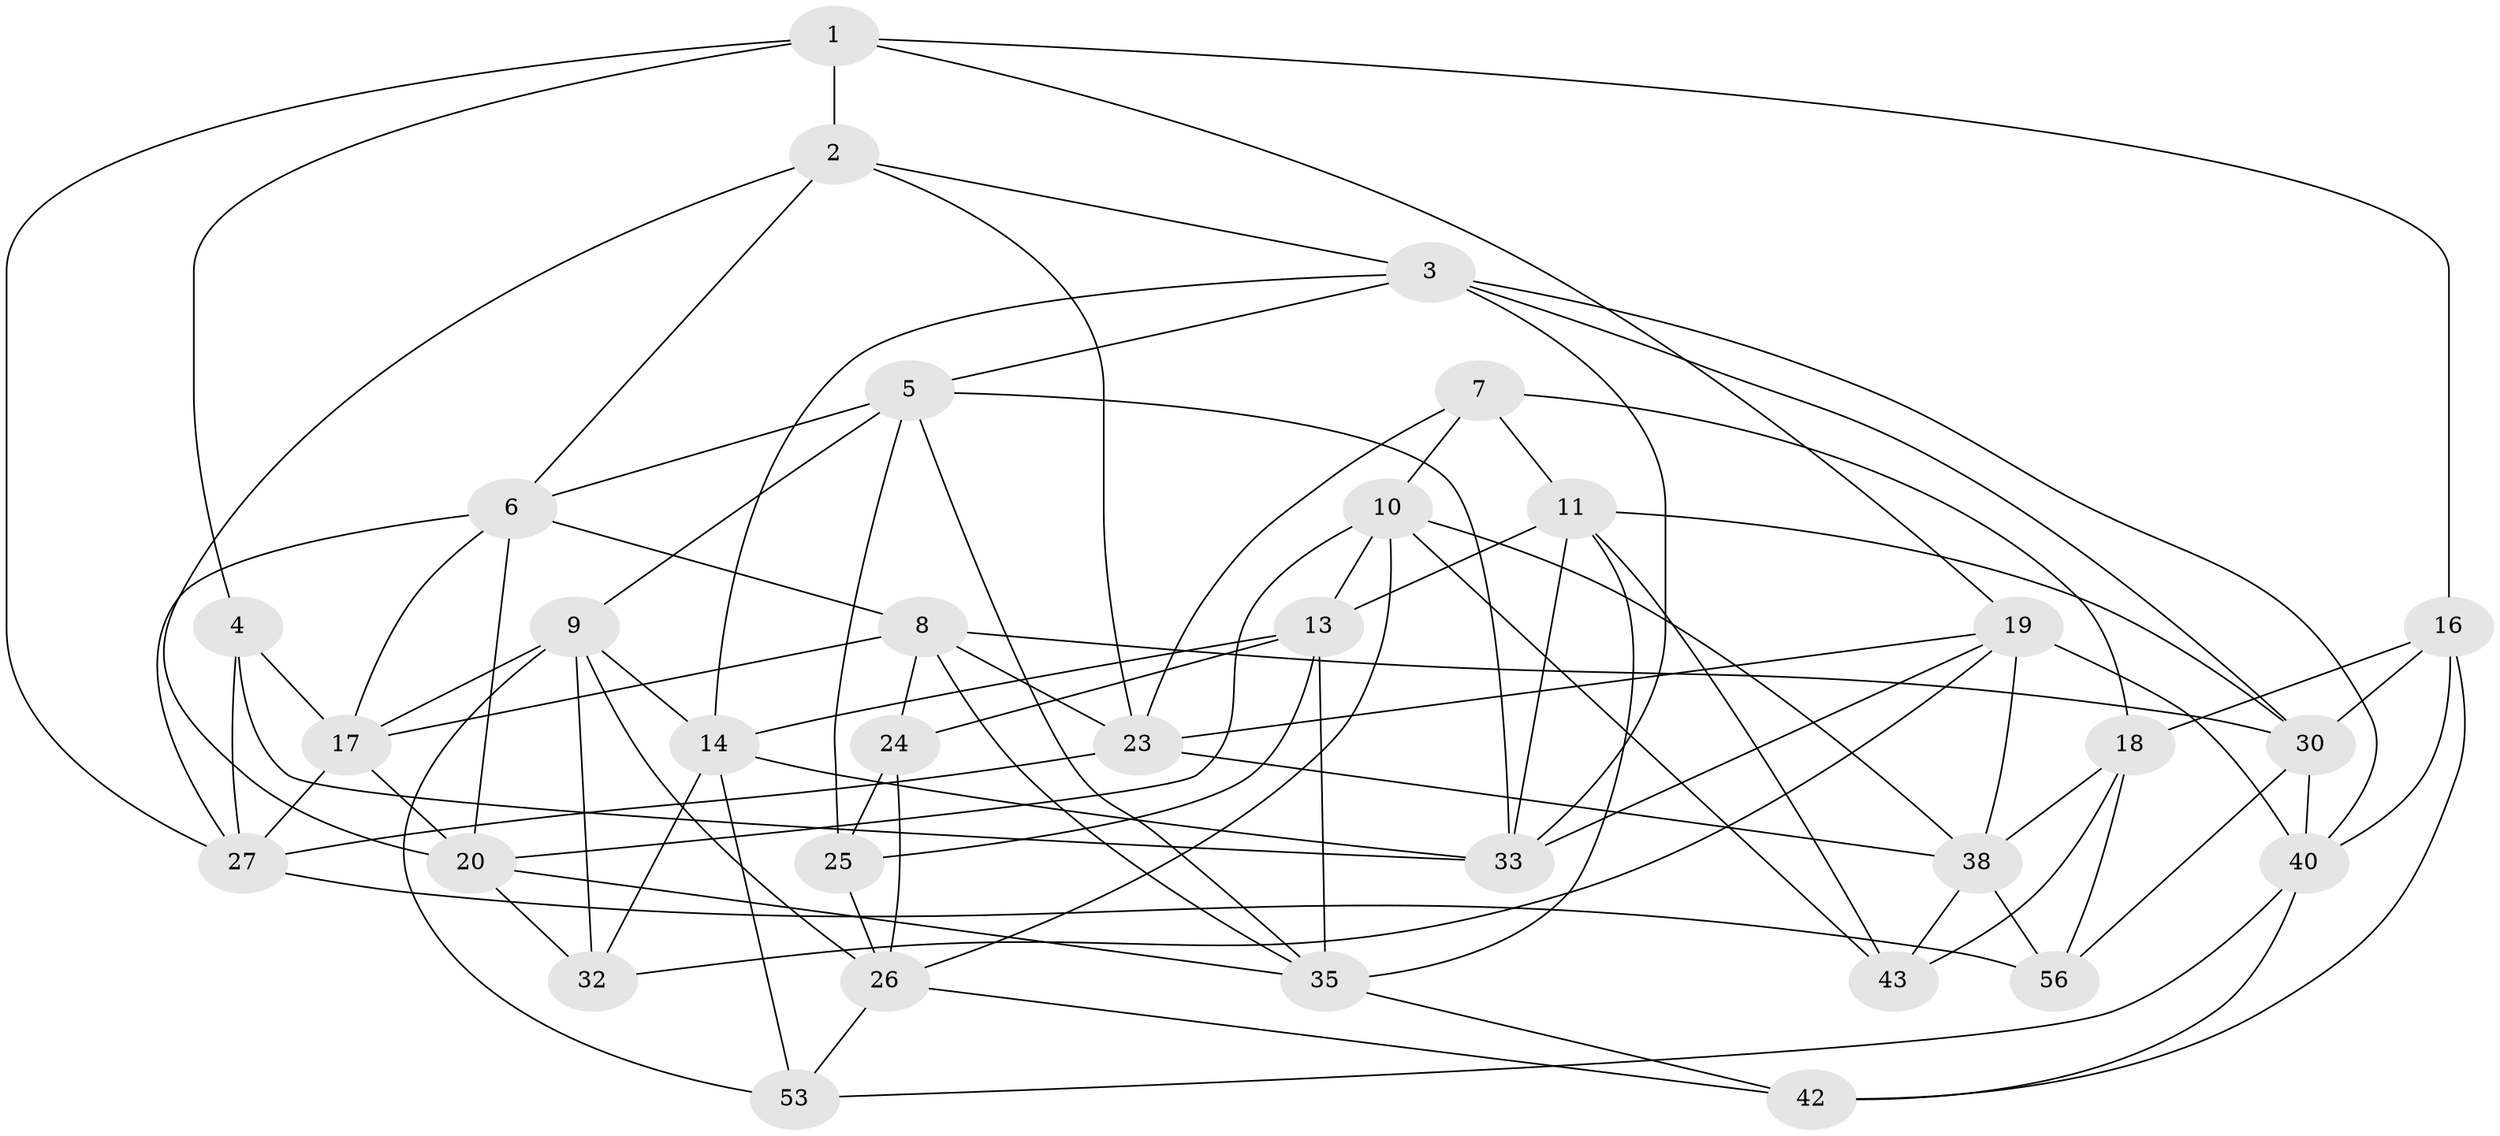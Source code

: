 // original degree distribution, {4: 1.0}
// Generated by graph-tools (version 1.1) at 2025/42/03/06/25 10:42:20]
// undirected, 33 vertices, 88 edges
graph export_dot {
graph [start="1"]
  node [color=gray90,style=filled];
  1 [super="+15"];
  2 [super="+31"];
  3 [super="+41"];
  4;
  5 [super="+12"];
  6 [super="+48"];
  7;
  8 [super="+44"];
  9 [super="+21"];
  10 [super="+29"];
  11 [super="+50"];
  13 [super="+36"];
  14 [super="+37"];
  16 [super="+45"];
  17 [super="+28"];
  18 [super="+55"];
  19 [super="+34"];
  20 [super="+22"];
  23 [super="+54"];
  24;
  25;
  26 [super="+57"];
  27 [super="+39"];
  30 [super="+49"];
  32;
  33 [super="+47"];
  35 [super="+52"];
  38 [super="+46"];
  40 [super="+51"];
  42;
  43;
  53;
  56;
  1 -- 2 [weight=2];
  1 -- 4;
  1 -- 27;
  1 -- 19;
  1 -- 16;
  2 -- 3;
  2 -- 20;
  2 -- 23;
  2 -- 6;
  3 -- 14;
  3 -- 30;
  3 -- 40;
  3 -- 33;
  3 -- 5;
  4 -- 33;
  4 -- 27;
  4 -- 17;
  5 -- 25;
  5 -- 9;
  5 -- 33;
  5 -- 35;
  5 -- 6;
  6 -- 17;
  6 -- 20;
  6 -- 27;
  6 -- 8;
  7 -- 11;
  7 -- 23;
  7 -- 18;
  7 -- 10;
  8 -- 35;
  8 -- 17;
  8 -- 30;
  8 -- 24;
  8 -- 23;
  9 -- 53;
  9 -- 26;
  9 -- 14;
  9 -- 32;
  9 -- 17;
  10 -- 38;
  10 -- 43;
  10 -- 20;
  10 -- 26;
  10 -- 13;
  11 -- 43;
  11 -- 30;
  11 -- 33;
  11 -- 13;
  11 -- 35;
  13 -- 25;
  13 -- 24;
  13 -- 35;
  13 -- 14;
  14 -- 32;
  14 -- 53;
  14 -- 33;
  16 -- 40;
  16 -- 30;
  16 -- 18 [weight=2];
  16 -- 42;
  17 -- 20;
  17 -- 27;
  18 -- 56;
  18 -- 43;
  18 -- 38;
  19 -- 32;
  19 -- 33;
  19 -- 38;
  19 -- 23;
  19 -- 40;
  20 -- 35;
  20 -- 32;
  23 -- 27;
  23 -- 38;
  24 -- 26;
  24 -- 25;
  25 -- 26;
  26 -- 42;
  26 -- 53;
  27 -- 56;
  30 -- 40;
  30 -- 56;
  35 -- 42;
  38 -- 43;
  38 -- 56;
  40 -- 42;
  40 -- 53;
}
